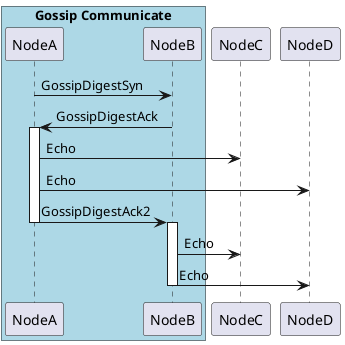 @startuml
box "Gossip Communicate" #LightBlue
    participant NodeA
    participant NodeB
end box
participant NodeC
participant NodeD

NodeA -> NodeB: GossipDigestSyn
NodeB -> NodeA: GossipDigestAck
activate NodeA
NodeA -> NodeC: Echo
NodeA -> NodeD: Echo
NodeA -> NodeB: GossipDigestAck2
deactivate NodeA
activate NodeB
NodeB -> NodeC: Echo
NodeB -> NodeD: Echo
deactivate NodeB
@enduml